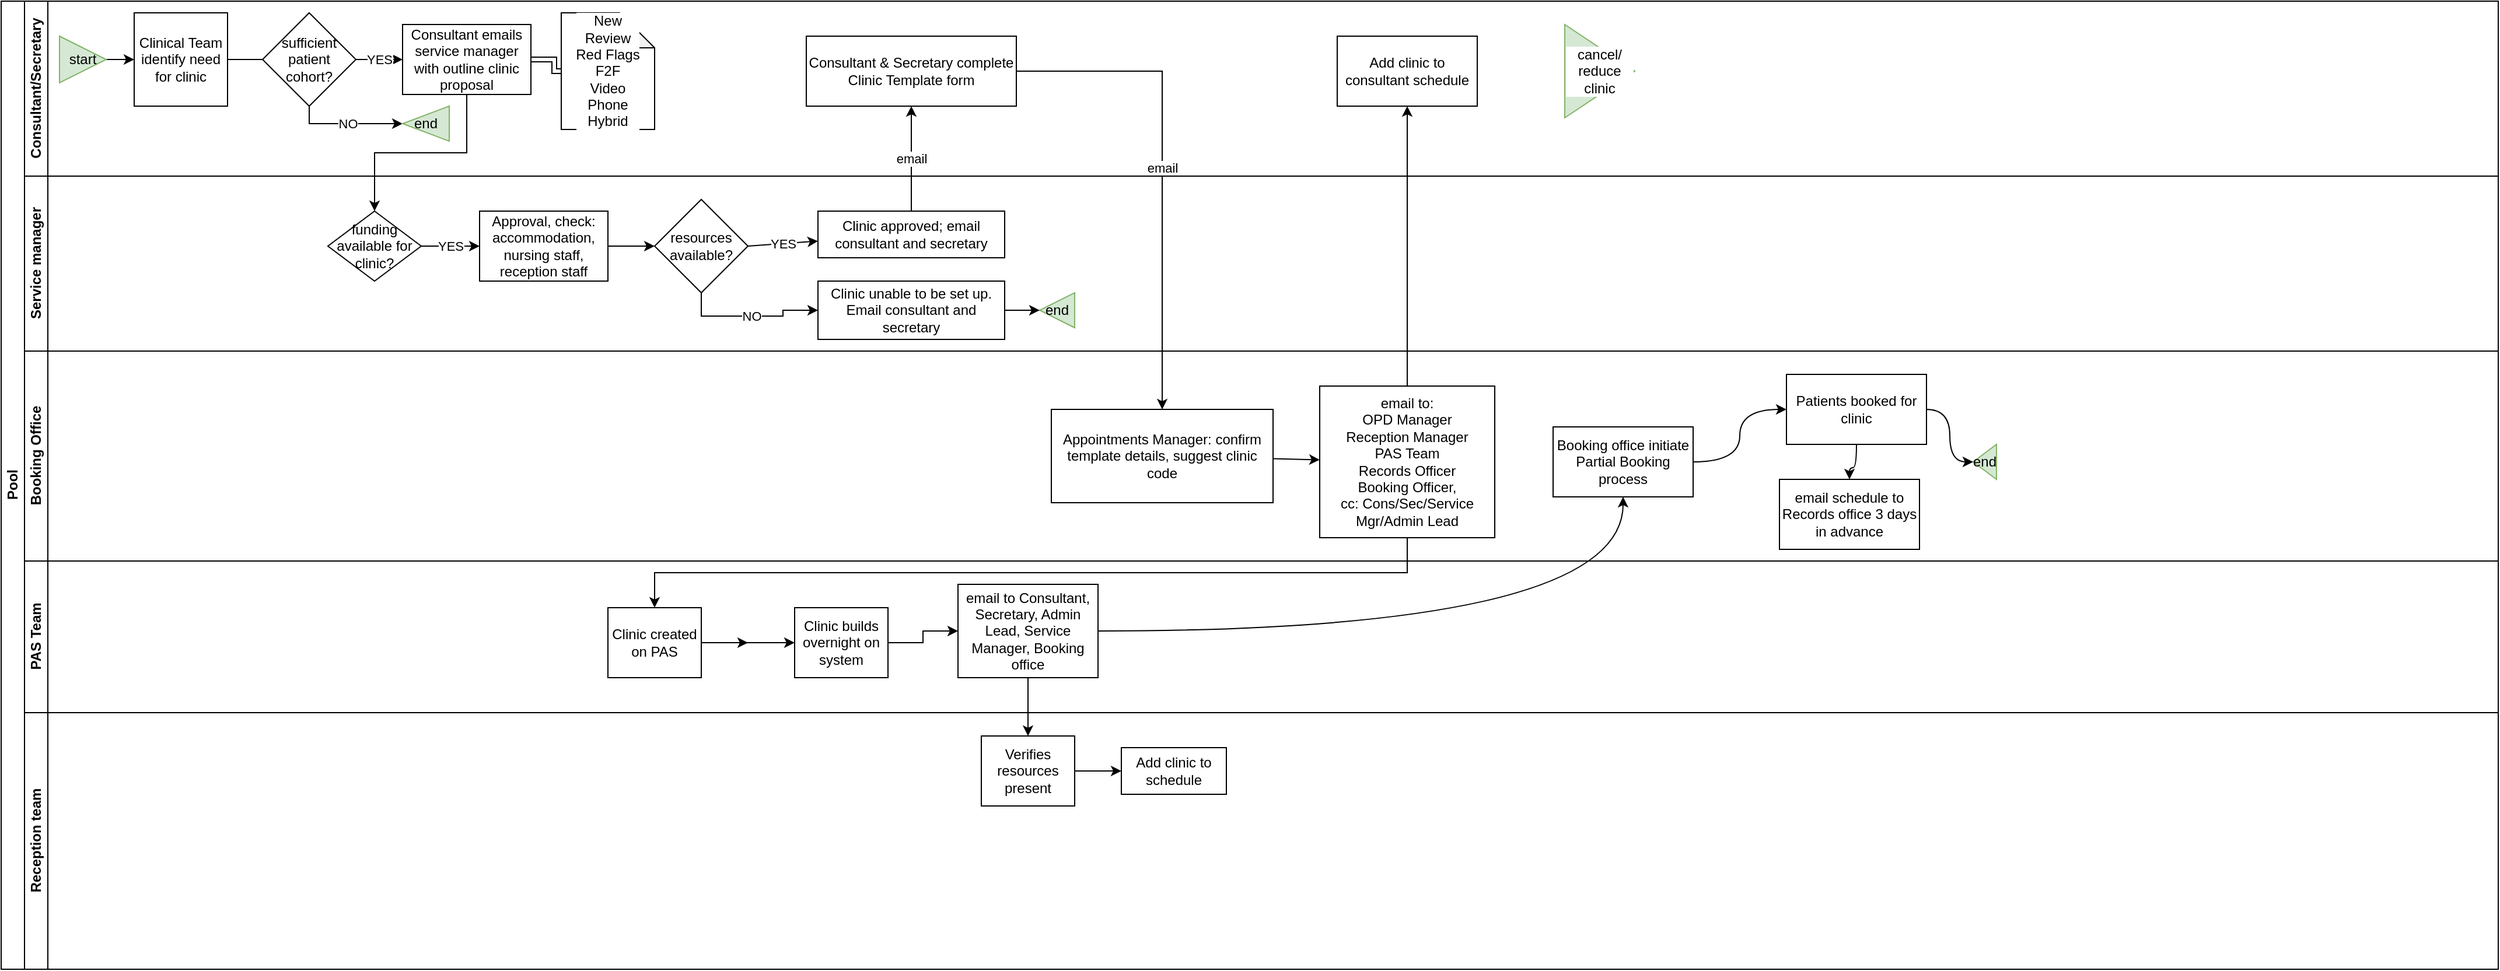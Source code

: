 <mxfile version="15.6.6" type="github">
  <diagram id="prtHgNgQTEPvFCAcTncT" name="Page-1">
    <mxGraphModel dx="1078" dy="608" grid="1" gridSize="10" guides="1" tooltips="1" connect="1" arrows="1" fold="1" page="1" pageScale="1" pageWidth="827" pageHeight="1169" math="0" shadow="0">
      <root>
        <mxCell id="0" />
        <mxCell id="1" parent="0" />
        <mxCell id="dNxyNK7c78bLwvsdeMH5-19" value="Pool" style="swimlane;html=1;childLayout=stackLayout;resizeParent=1;resizeParentMax=0;horizontal=0;startSize=20;horizontalStack=0;fillColor=default;strokeColor=default;fontColor=default;" parent="1" vertex="1">
          <mxGeometry x="130" y="140" width="2140" height="830" as="geometry" />
        </mxCell>
        <mxCell id="dNxyNK7c78bLwvsdeMH5-35" value="email" style="edgeStyle=orthogonalEdgeStyle;rounded=0;orthogonalLoop=1;jettySize=auto;html=1;endArrow=classic;endFill=1;strokeColor=default;labelBackgroundColor=default;fontColor=default;exitX=1;exitY=0.5;exitDx=0;exitDy=0;" parent="dNxyNK7c78bLwvsdeMH5-19" source="dNxyNK7c78bLwvsdeMH5-28" target="dNxyNK7c78bLwvsdeMH5-34" edge="1">
          <mxGeometry relative="1" as="geometry" />
        </mxCell>
        <mxCell id="dNxyNK7c78bLwvsdeMH5-21" value="Consultant/Secretary" style="swimlane;html=1;startSize=20;horizontal=0;fillColor=default;strokeColor=default;fontColor=default;" parent="dNxyNK7c78bLwvsdeMH5-19" vertex="1">
          <mxGeometry x="20" width="2120" height="150" as="geometry" />
        </mxCell>
        <mxCell id="bUu3UqVvejy8OzPvvDE9-44" style="edgeStyle=orthogonalEdgeStyle;curved=1;rounded=0;jumpStyle=arc;orthogonalLoop=1;jettySize=auto;html=1;exitX=1;exitY=0.5;exitDx=0;exitDy=0;labelBackgroundColor=default;fontColor=default;strokeColor=default;fillColor=default;shape=link;" edge="1" parent="dNxyNK7c78bLwvsdeMH5-21" source="dNxyNK7c78bLwvsdeMH5-26" target="bUu3UqVvejy8OzPvvDE9-43">
          <mxGeometry relative="1" as="geometry" />
        </mxCell>
        <mxCell id="dNxyNK7c78bLwvsdeMH5-26" value="Consultant emails service manager with outline clinic proposal" style="rounded=0;whiteSpace=wrap;html=1;fontFamily=Helvetica;fontSize=12;fontColor=#000000;align=center;fillColor=default;strokeColor=default;" parent="dNxyNK7c78bLwvsdeMH5-21" vertex="1">
          <mxGeometry x="324" y="20" width="110" height="60" as="geometry" />
        </mxCell>
        <mxCell id="dNxyNK7c78bLwvsdeMH5-28" value="Consultant &amp;amp; Secretary complete Clinic Template form" style="whiteSpace=wrap;html=1;fontFamily=Helvetica;fontSize=12;fontColor=#000000;align=center;fillColor=default;strokeColor=default;" parent="dNxyNK7c78bLwvsdeMH5-21" vertex="1">
          <mxGeometry x="670" y="30" width="180" height="60" as="geometry" />
        </mxCell>
        <mxCell id="bUu3UqVvejy8OzPvvDE9-3" value="YES" style="edgeStyle=orthogonalEdgeStyle;rounded=0;orthogonalLoop=1;jettySize=auto;html=1;exitX=1;exitY=0.5;exitDx=0;exitDy=0;entryX=0;entryY=0.5;entryDx=0;entryDy=0;labelBackgroundColor=default;fontColor=default;strokeColor=default;startArrow=none;fillColor=default;" edge="1" parent="dNxyNK7c78bLwvsdeMH5-21" source="bUu3UqVvejy8OzPvvDE9-5" target="dNxyNK7c78bLwvsdeMH5-26">
          <mxGeometry relative="1" as="geometry" />
        </mxCell>
        <mxCell id="bUu3UqVvejy8OzPvvDE9-2" value="Clinical Team identify need for clinic" style="whiteSpace=wrap;html=1;aspect=fixed;fontColor=default;strokeColor=default;fillColor=default;" vertex="1" parent="dNxyNK7c78bLwvsdeMH5-21">
          <mxGeometry x="94" y="10" width="80" height="80" as="geometry" />
        </mxCell>
        <mxCell id="bUu3UqVvejy8OzPvvDE9-5" value="sufficient patient cohort?" style="rhombus;whiteSpace=wrap;html=1;fontColor=default;strokeColor=default;fillColor=default;" vertex="1" parent="dNxyNK7c78bLwvsdeMH5-21">
          <mxGeometry x="204" y="10" width="80" height="80" as="geometry" />
        </mxCell>
        <mxCell id="bUu3UqVvejy8OzPvvDE9-6" value="" style="edgeStyle=orthogonalEdgeStyle;rounded=0;orthogonalLoop=1;jettySize=auto;html=1;exitX=1;exitY=0.5;exitDx=0;exitDy=0;entryX=0;entryY=0.5;entryDx=0;entryDy=0;labelBackgroundColor=default;fontColor=default;strokeColor=default;endArrow=none;fillColor=default;" edge="1" parent="dNxyNK7c78bLwvsdeMH5-21" source="bUu3UqVvejy8OzPvvDE9-2" target="bUu3UqVvejy8OzPvvDE9-5">
          <mxGeometry relative="1" as="geometry">
            <mxPoint x="314" y="290" as="sourcePoint" />
            <mxPoint x="454" y="290" as="targetPoint" />
          </mxGeometry>
        </mxCell>
        <mxCell id="bUu3UqVvejy8OzPvvDE9-7" value="NO" style="edgeStyle=orthogonalEdgeStyle;rounded=0;orthogonalLoop=1;jettySize=auto;html=1;exitX=0.5;exitY=1;exitDx=0;exitDy=0;labelBackgroundColor=default;fontColor=default;strokeColor=default;entryX=1;entryY=0.5;entryDx=0;entryDy=0;fillColor=default;" edge="1" parent="dNxyNK7c78bLwvsdeMH5-21" source="bUu3UqVvejy8OzPvvDE9-5" target="bUu3UqVvejy8OzPvvDE9-9">
          <mxGeometry relative="1" as="geometry">
            <mxPoint x="298" y="100" as="targetPoint" />
            <Array as="points">
              <mxPoint x="244" y="105" />
            </Array>
          </mxGeometry>
        </mxCell>
        <mxCell id="bUu3UqVvejy8OzPvvDE9-9" value="end" style="triangle;whiteSpace=wrap;html=1;strokeColor=#82b366;fillColor=#d5e8d4;comic=0;direction=west;fontColor=default;" vertex="1" parent="dNxyNK7c78bLwvsdeMH5-21">
          <mxGeometry x="324" y="90" width="40" height="30" as="geometry" />
        </mxCell>
        <mxCell id="bUu3UqVvejy8OzPvvDE9-26" style="edgeStyle=orthogonalEdgeStyle;rounded=0;orthogonalLoop=1;jettySize=auto;html=1;exitX=1;exitY=0.5;exitDx=0;exitDy=0;entryX=0;entryY=0.5;entryDx=0;entryDy=0;labelBackgroundColor=default;fontColor=default;strokeColor=default;fillColor=default;" edge="1" parent="dNxyNK7c78bLwvsdeMH5-21" source="dNxyNK7c78bLwvsdeMH5-23" target="bUu3UqVvejy8OzPvvDE9-2">
          <mxGeometry relative="1" as="geometry" />
        </mxCell>
        <mxCell id="dNxyNK7c78bLwvsdeMH5-23" value="start" style="triangle;whiteSpace=wrap;html=1;fillColor=#d5e8d4;strokeColor=#82b366;fontColor=default;" parent="dNxyNK7c78bLwvsdeMH5-21" vertex="1">
          <mxGeometry x="30" y="30" width="40" height="40" as="geometry" />
        </mxCell>
        <mxCell id="bUu3UqVvejy8OzPvvDE9-34" value="Add clinic to consultant schedule" style="whiteSpace=wrap;html=1;fontColor=#000000;fillColor=default;strokeColor=default;" vertex="1" parent="dNxyNK7c78bLwvsdeMH5-21">
          <mxGeometry x="1125" y="30" width="120" height="60" as="geometry" />
        </mxCell>
        <mxCell id="bUu3UqVvejy8OzPvvDE9-43" value="New&lt;br&gt;Review&lt;br&gt;Red Flags&lt;br&gt;F2F&lt;br&gt;Video&lt;br&gt;Phone&lt;br&gt;Hybrid" style="shape=note;whiteSpace=wrap;html=1;backgroundOutline=1;darkOpacity=0.05;labelBackgroundColor=default;comic=0;fontColor=default;strokeColor=default;fillColor=default;" vertex="1" parent="dNxyNK7c78bLwvsdeMH5-21">
          <mxGeometry x="460" y="10" width="80" height="100" as="geometry" />
        </mxCell>
        <mxCell id="bUu3UqVvejy8OzPvvDE9-47" value="cancel/ reduce clinic" style="triangle;whiteSpace=wrap;html=1;labelBackgroundColor=default;comic=0;strokeColor=#82b366;fillColor=#d5e8d4;fontColor=default;" vertex="1" parent="dNxyNK7c78bLwvsdeMH5-21">
          <mxGeometry x="1320" y="20" width="60" height="80" as="geometry" />
        </mxCell>
        <mxCell id="dNxyNK7c78bLwvsdeMH5-20" value="Service manager" style="swimlane;html=1;startSize=20;horizontal=0;fillColor=default;strokeColor=default;fontColor=default;" parent="dNxyNK7c78bLwvsdeMH5-19" vertex="1">
          <mxGeometry x="20" y="150" width="2120" height="150" as="geometry" />
        </mxCell>
        <mxCell id="dNxyNK7c78bLwvsdeMH5-24" value="funding available for clinic?" style="rhombus;rounded=0;whiteSpace=wrap;html=1;fontFamily=Helvetica;fontSize=12;fontColor=#000000;align=center;fillColor=default;strokeColor=default;" parent="dNxyNK7c78bLwvsdeMH5-20" vertex="1">
          <mxGeometry x="260" y="30" width="80" height="60" as="geometry" />
        </mxCell>
        <mxCell id="MgAUhCTMofZDbDg7m2BW-11" value="YES" style="edgeStyle=orthogonalEdgeStyle;rounded=0;orthogonalLoop=1;jettySize=auto;html=1;exitX=1;exitY=0.5;exitDx=0;exitDy=0;entryX=0;entryY=0.5;entryDx=0;entryDy=0;fontColor=default;strokeColor=default;labelBackgroundColor=default;" parent="dNxyNK7c78bLwvsdeMH5-20" source="dNxyNK7c78bLwvsdeMH5-24" target="dNxyNK7c78bLwvsdeMH5-30" edge="1">
          <mxGeometry relative="1" as="geometry" />
        </mxCell>
        <mxCell id="bUu3UqVvejy8OzPvvDE9-13" value="" style="edgeStyle=orthogonalEdgeStyle;rounded=0;orthogonalLoop=1;jettySize=auto;html=1;labelBackgroundColor=default;fontColor=default;strokeColor=default;" edge="1" parent="dNxyNK7c78bLwvsdeMH5-20" source="dNxyNK7c78bLwvsdeMH5-30" target="bUu3UqVvejy8OzPvvDE9-12">
          <mxGeometry relative="1" as="geometry" />
        </mxCell>
        <mxCell id="dNxyNK7c78bLwvsdeMH5-30" value="Approval, check: accommodation, nursing staff,&lt;br&gt;reception staff" style="rounded=0;whiteSpace=wrap;html=1;fontFamily=Helvetica;fontSize=12;fontColor=#000000;align=center;fillColor=default;strokeColor=default;" parent="dNxyNK7c78bLwvsdeMH5-20" vertex="1">
          <mxGeometry x="390" y="30" width="110" height="60" as="geometry" />
        </mxCell>
        <mxCell id="bUu3UqVvejy8OzPvvDE9-12" value="resources available?" style="rhombus;whiteSpace=wrap;html=1;comic=0;fontColor=default;strokeColor=default;fillColor=default;" vertex="1" parent="dNxyNK7c78bLwvsdeMH5-20">
          <mxGeometry x="540" y="20" width="80" height="80" as="geometry" />
        </mxCell>
        <mxCell id="bUu3UqVvejy8OzPvvDE9-14" value="Clinic unable to be set up. Email consultant and secretary" style="whiteSpace=wrap;html=1;comic=0;fillColor=default;strokeColor=default;fontColor=default;" vertex="1" parent="dNxyNK7c78bLwvsdeMH5-20">
          <mxGeometry x="680" y="90" width="160" height="50" as="geometry" />
        </mxCell>
        <mxCell id="bUu3UqVvejy8OzPvvDE9-15" value="NO" style="edgeStyle=orthogonalEdgeStyle;rounded=0;orthogonalLoop=1;jettySize=auto;html=1;labelBackgroundColor=default;fontColor=default;strokeColor=default;exitX=0.5;exitY=1;exitDx=0;exitDy=0;" edge="1" parent="dNxyNK7c78bLwvsdeMH5-20" source="bUu3UqVvejy8OzPvvDE9-12" target="bUu3UqVvejy8OzPvvDE9-14">
          <mxGeometry relative="1" as="geometry" />
        </mxCell>
        <mxCell id="bUu3UqVvejy8OzPvvDE9-19" value="Clinic approved; email consultant and secretary" style="whiteSpace=wrap;html=1;comic=0;fillColor=default;strokeColor=default;fontColor=default;" vertex="1" parent="dNxyNK7c78bLwvsdeMH5-20">
          <mxGeometry x="680" y="30" width="160" height="40" as="geometry" />
        </mxCell>
        <mxCell id="bUu3UqVvejy8OzPvvDE9-20" value="YES" style="rounded=0;orthogonalLoop=1;jettySize=auto;html=1;labelBackgroundColor=default;fontColor=default;strokeColor=default;exitX=1;exitY=0.5;exitDx=0;exitDy=0;" edge="1" parent="dNxyNK7c78bLwvsdeMH5-20" source="bUu3UqVvejy8OzPvvDE9-12" target="bUu3UqVvejy8OzPvvDE9-19">
          <mxGeometry relative="1" as="geometry" />
        </mxCell>
        <mxCell id="bUu3UqVvejy8OzPvvDE9-16" value="end" style="triangle;direction=west;whiteSpace=wrap;html=1;comic=0;fillColor=#d5e8d4;strokeColor=#82b366;fontColor=default;" vertex="1" parent="dNxyNK7c78bLwvsdeMH5-20">
          <mxGeometry x="870" y="100" width="30" height="30" as="geometry" />
        </mxCell>
        <mxCell id="bUu3UqVvejy8OzPvvDE9-17" value="" style="rounded=0;orthogonalLoop=1;jettySize=auto;html=1;labelBackgroundColor=default;fontColor=default;strokeColor=default;" edge="1" parent="dNxyNK7c78bLwvsdeMH5-20" source="bUu3UqVvejy8OzPvvDE9-14" target="bUu3UqVvejy8OzPvvDE9-16">
          <mxGeometry relative="1" as="geometry" />
        </mxCell>
        <mxCell id="dNxyNK7c78bLwvsdeMH5-22" value="Booking Office" style="swimlane;html=1;startSize=20;horizontal=0;fillColor=default;strokeColor=default;fontColor=default;" parent="dNxyNK7c78bLwvsdeMH5-19" vertex="1">
          <mxGeometry x="20" y="300" width="2120" height="180" as="geometry" />
        </mxCell>
        <mxCell id="dNxyNK7c78bLwvsdeMH5-37" value="" style="rounded=0;orthogonalLoop=1;jettySize=auto;html=1;endArrow=classic;endFill=1;strokeColor=default;labelBackgroundColor=default;fontColor=default;" parent="dNxyNK7c78bLwvsdeMH5-22" source="dNxyNK7c78bLwvsdeMH5-34" target="dNxyNK7c78bLwvsdeMH5-36" edge="1">
          <mxGeometry relative="1" as="geometry" />
        </mxCell>
        <mxCell id="dNxyNK7c78bLwvsdeMH5-34" value="Appointments Manager: confirm template details,&amp;nbsp;suggest clinic code" style="rounded=0;whiteSpace=wrap;html=1;fontFamily=Helvetica;fontSize=12;fontColor=#000000;align=center;fillColor=default;strokeColor=default;" parent="dNxyNK7c78bLwvsdeMH5-22" vertex="1">
          <mxGeometry x="880" y="50" width="190" height="80" as="geometry" />
        </mxCell>
        <mxCell id="dNxyNK7c78bLwvsdeMH5-36" value="email to:&lt;br&gt;OPD Manager&lt;br&gt;Reception Manager&lt;br&gt;PAS Team&lt;br&gt;Records Officer&lt;br&gt;Booking Officer,&lt;br&gt;cc: Cons/Sec/Service Mgr/Admin Lead" style="whiteSpace=wrap;html=1;fontFamily=Helvetica;fontSize=12;fontColor=#000000;align=center;fillColor=default;strokeColor=default;" parent="dNxyNK7c78bLwvsdeMH5-22" vertex="1">
          <mxGeometry x="1110" y="30" width="150" height="130" as="geometry" />
        </mxCell>
        <mxCell id="bUu3UqVvejy8OzPvvDE9-36" value="Booking office initiate Partial Booking process" style="whiteSpace=wrap;html=1;fontColor=#000000;fillColor=default;strokeColor=default;" vertex="1" parent="dNxyNK7c78bLwvsdeMH5-22">
          <mxGeometry x="1310" y="65" width="120" height="60" as="geometry" />
        </mxCell>
        <mxCell id="bUu3UqVvejy8OzPvvDE9-41" value="end" style="triangle;direction=west;whiteSpace=wrap;html=1;fillColor=#d5e8d4;strokeColor=#82b366;fontColor=default;" vertex="1" parent="dNxyNK7c78bLwvsdeMH5-22">
          <mxGeometry x="1670" y="80" width="20" height="30" as="geometry" />
        </mxCell>
        <mxCell id="bUu3UqVvejy8OzPvvDE9-39" value="Patients booked for clinic" style="whiteSpace=wrap;html=1;fontColor=#000000;fillColor=default;strokeColor=default;" vertex="1" parent="dNxyNK7c78bLwvsdeMH5-22">
          <mxGeometry x="1510" y="20" width="120" height="60" as="geometry" />
        </mxCell>
        <mxCell id="bUu3UqVvejy8OzPvvDE9-40" value="" style="edgeStyle=orthogonalEdgeStyle;curved=1;rounded=0;jumpStyle=arc;orthogonalLoop=1;jettySize=auto;html=1;labelBackgroundColor=default;fontColor=default;strokeColor=default;fillColor=default;" edge="1" parent="dNxyNK7c78bLwvsdeMH5-22" source="bUu3UqVvejy8OzPvvDE9-36" target="bUu3UqVvejy8OzPvvDE9-39">
          <mxGeometry relative="1" as="geometry" />
        </mxCell>
        <mxCell id="bUu3UqVvejy8OzPvvDE9-42" value="" style="edgeStyle=orthogonalEdgeStyle;curved=1;rounded=0;jumpStyle=arc;orthogonalLoop=1;jettySize=auto;html=1;labelBackgroundColor=default;fontColor=default;strokeColor=default;fillColor=default;" edge="1" parent="dNxyNK7c78bLwvsdeMH5-22" source="bUu3UqVvejy8OzPvvDE9-39" target="bUu3UqVvejy8OzPvvDE9-41">
          <mxGeometry relative="1" as="geometry" />
        </mxCell>
        <mxCell id="bUu3UqVvejy8OzPvvDE9-45" value="email schedule to Records office 3 days in advance" style="whiteSpace=wrap;html=1;fontColor=#000000;fillColor=default;strokeColor=default;" vertex="1" parent="dNxyNK7c78bLwvsdeMH5-22">
          <mxGeometry x="1504" y="110" width="120" height="60" as="geometry" />
        </mxCell>
        <mxCell id="bUu3UqVvejy8OzPvvDE9-46" value="" style="edgeStyle=orthogonalEdgeStyle;curved=1;rounded=0;jumpStyle=arc;orthogonalLoop=1;jettySize=auto;html=1;labelBackgroundColor=default;fontColor=default;strokeColor=default;fillColor=default;" edge="1" parent="dNxyNK7c78bLwvsdeMH5-22" source="bUu3UqVvejy8OzPvvDE9-39" target="bUu3UqVvejy8OzPvvDE9-45">
          <mxGeometry relative="1" as="geometry" />
        </mxCell>
        <mxCell id="MgAUhCTMofZDbDg7m2BW-1" value="PAS Team" style="swimlane;html=1;startSize=20;horizontal=0;fillColor=default;strokeColor=default;fontColor=default;" parent="dNxyNK7c78bLwvsdeMH5-19" vertex="1">
          <mxGeometry x="20" y="480" width="2120" height="130" as="geometry" />
        </mxCell>
        <mxCell id="MgAUhCTMofZDbDg7m2BW-2" value="" style="edgeStyle=orthogonalEdgeStyle;rounded=0;orthogonalLoop=1;jettySize=auto;html=1;endArrow=classic;endFill=1;strokeColor=default;labelBackgroundColor=default;fontColor=default;" parent="MgAUhCTMofZDbDg7m2BW-1" source="MgAUhCTMofZDbDg7m2BW-3" edge="1">
          <mxGeometry relative="1" as="geometry">
            <mxPoint x="620" y="70" as="targetPoint" />
          </mxGeometry>
        </mxCell>
        <mxCell id="MgAUhCTMofZDbDg7m2BW-3" value="Clinic created on PAS" style="rounded=0;whiteSpace=wrap;html=1;fontFamily=Helvetica;fontSize=12;fontColor=default;align=center;strokeColor=default;labelBackgroundColor=default;" parent="MgAUhCTMofZDbDg7m2BW-1" vertex="1">
          <mxGeometry x="500" y="40" width="80" height="60" as="geometry" />
        </mxCell>
        <mxCell id="bUu3UqVvejy8OzPvvDE9-28" value="Clinic builds overnight on system" style="rounded=0;whiteSpace=wrap;html=1;fontFamily=Helvetica;fontSize=12;fontColor=default;align=center;strokeColor=default;labelBackgroundColor=default;" vertex="1" parent="MgAUhCTMofZDbDg7m2BW-1">
          <mxGeometry x="660" y="40" width="80" height="60" as="geometry" />
        </mxCell>
        <mxCell id="bUu3UqVvejy8OzPvvDE9-29" value="" style="edgeStyle=orthogonalEdgeStyle;rounded=0;orthogonalLoop=1;jettySize=auto;html=1;labelBackgroundColor=default;fontColor=default;strokeColor=default;fillColor=default;" edge="1" parent="MgAUhCTMofZDbDg7m2BW-1" source="MgAUhCTMofZDbDg7m2BW-3" target="bUu3UqVvejy8OzPvvDE9-28">
          <mxGeometry relative="1" as="geometry" />
        </mxCell>
        <mxCell id="bUu3UqVvejy8OzPvvDE9-30" value="email to Consultant, Secretary, Admin Lead, Service Manager, Booking office" style="whiteSpace=wrap;html=1;rounded=0;fontColor=default;strokeColor=default;labelBackgroundColor=default;fillColor=default;" vertex="1" parent="MgAUhCTMofZDbDg7m2BW-1">
          <mxGeometry x="800" y="20" width="120" height="80" as="geometry" />
        </mxCell>
        <mxCell id="bUu3UqVvejy8OzPvvDE9-31" value="" style="edgeStyle=orthogonalEdgeStyle;rounded=0;orthogonalLoop=1;jettySize=auto;html=1;labelBackgroundColor=default;fontColor=default;strokeColor=default;fillColor=default;" edge="1" parent="MgAUhCTMofZDbDg7m2BW-1" source="bUu3UqVvejy8OzPvvDE9-28" target="bUu3UqVvejy8OzPvvDE9-30">
          <mxGeometry relative="1" as="geometry" />
        </mxCell>
        <mxCell id="bUu3UqVvejy8OzPvvDE9-11" value="" style="edgeStyle=orthogonalEdgeStyle;rounded=0;orthogonalLoop=1;jettySize=auto;html=1;labelBackgroundColor=default;fontColor=default;strokeColor=default;" edge="1" parent="dNxyNK7c78bLwvsdeMH5-19" source="dNxyNK7c78bLwvsdeMH5-26" target="dNxyNK7c78bLwvsdeMH5-24">
          <mxGeometry relative="1" as="geometry" />
        </mxCell>
        <mxCell id="bUu3UqVvejy8OzPvvDE9-21" value="email" style="rounded=0;orthogonalLoop=1;jettySize=auto;html=1;exitX=0.5;exitY=0;exitDx=0;exitDy=0;labelBackgroundColor=default;fontColor=default;strokeColor=default;entryX=0.5;entryY=1;entryDx=0;entryDy=0;" edge="1" parent="dNxyNK7c78bLwvsdeMH5-19" source="bUu3UqVvejy8OzPvvDE9-19" target="dNxyNK7c78bLwvsdeMH5-28">
          <mxGeometry relative="1" as="geometry" />
        </mxCell>
        <mxCell id="MgAUhCTMofZDbDg7m2BW-7" value="Reception team" style="swimlane;html=1;startSize=20;horizontal=0;fillColor=default;strokeColor=default;fontColor=default;" parent="dNxyNK7c78bLwvsdeMH5-19" vertex="1">
          <mxGeometry x="20" y="610" width="2120" height="220" as="geometry" />
        </mxCell>
        <mxCell id="MgAUhCTMofZDbDg7m2BW-8" value="" style="edgeStyle=orthogonalEdgeStyle;rounded=0;orthogonalLoop=1;jettySize=auto;html=1;endArrow=classic;endFill=1;strokeColor=default;labelBackgroundColor=default;fontColor=default;" parent="MgAUhCTMofZDbDg7m2BW-7" source="MgAUhCTMofZDbDg7m2BW-9" target="MgAUhCTMofZDbDg7m2BW-10" edge="1">
          <mxGeometry relative="1" as="geometry" />
        </mxCell>
        <mxCell id="MgAUhCTMofZDbDg7m2BW-9" value="Verifies resources present" style="rounded=0;whiteSpace=wrap;html=1;fontFamily=Helvetica;fontSize=12;fontColor=default;align=center;strokeColor=default;labelBackgroundColor=default;" parent="MgAUhCTMofZDbDg7m2BW-7" vertex="1">
          <mxGeometry x="820" y="20" width="80" height="60" as="geometry" />
        </mxCell>
        <mxCell id="MgAUhCTMofZDbDg7m2BW-10" value="Add clinic to schedule" style="whiteSpace=wrap;html=1;fontFamily=Helvetica;fontSize=12;fontColor=default;align=center;fillColor=default;strokeColor=default;labelBackgroundColor=default;" parent="MgAUhCTMofZDbDg7m2BW-7" vertex="1">
          <mxGeometry x="940" y="30" width="90" height="40" as="geometry" />
        </mxCell>
        <mxCell id="bUu3UqVvejy8OzPvvDE9-32" style="rounded=0;orthogonalLoop=1;jettySize=auto;html=1;exitX=0.5;exitY=1;exitDx=0;exitDy=0;entryX=0.5;entryY=0;entryDx=0;entryDy=0;labelBackgroundColor=default;fontColor=default;strokeColor=default;fillColor=default;jumpStyle=arc;edgeStyle=orthogonalEdgeStyle;" edge="1" parent="dNxyNK7c78bLwvsdeMH5-19" source="dNxyNK7c78bLwvsdeMH5-36" target="MgAUhCTMofZDbDg7m2BW-3">
          <mxGeometry relative="1" as="geometry" />
        </mxCell>
        <mxCell id="bUu3UqVvejy8OzPvvDE9-33" style="rounded=0;jumpStyle=arc;orthogonalLoop=1;jettySize=auto;html=1;exitX=0.5;exitY=1;exitDx=0;exitDy=0;entryX=0.5;entryY=0;entryDx=0;entryDy=0;labelBackgroundColor=default;fontColor=default;strokeColor=default;fillColor=default;edgeStyle=orthogonalEdgeStyle;curved=1;" edge="1" parent="dNxyNK7c78bLwvsdeMH5-19" source="bUu3UqVvejy8OzPvvDE9-30" target="MgAUhCTMofZDbDg7m2BW-9">
          <mxGeometry relative="1" as="geometry" />
        </mxCell>
        <mxCell id="bUu3UqVvejy8OzPvvDE9-35" value="" style="edgeStyle=none;rounded=0;jumpStyle=arc;orthogonalLoop=1;jettySize=auto;html=1;labelBackgroundColor=default;fontColor=default;strokeColor=default;fillColor=default;" edge="1" parent="dNxyNK7c78bLwvsdeMH5-19" source="dNxyNK7c78bLwvsdeMH5-36" target="bUu3UqVvejy8OzPvvDE9-34">
          <mxGeometry relative="1" as="geometry" />
        </mxCell>
        <mxCell id="bUu3UqVvejy8OzPvvDE9-38" style="edgeStyle=orthogonalEdgeStyle;curved=1;rounded=0;jumpStyle=arc;orthogonalLoop=1;jettySize=auto;html=1;exitX=1;exitY=0.5;exitDx=0;exitDy=0;labelBackgroundColor=default;fontColor=default;strokeColor=default;fillColor=default;" edge="1" parent="dNxyNK7c78bLwvsdeMH5-19" source="bUu3UqVvejy8OzPvvDE9-30" target="bUu3UqVvejy8OzPvvDE9-36">
          <mxGeometry relative="1" as="geometry" />
        </mxCell>
      </root>
    </mxGraphModel>
  </diagram>
</mxfile>
